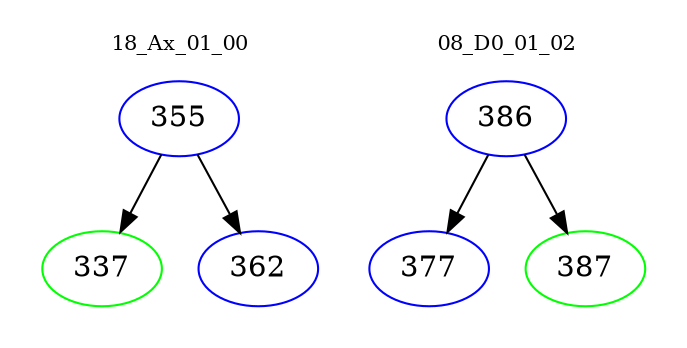 digraph{
subgraph cluster_0 {
color = white
label = "18_Ax_01_00";
fontsize=10;
T0_355 [label="355", color="blue"]
T0_355 -> T0_337 [color="black"]
T0_337 [label="337", color="green"]
T0_355 -> T0_362 [color="black"]
T0_362 [label="362", color="blue"]
}
subgraph cluster_1 {
color = white
label = "08_D0_01_02";
fontsize=10;
T1_386 [label="386", color="blue"]
T1_386 -> T1_377 [color="black"]
T1_377 [label="377", color="blue"]
T1_386 -> T1_387 [color="black"]
T1_387 [label="387", color="green"]
}
}

